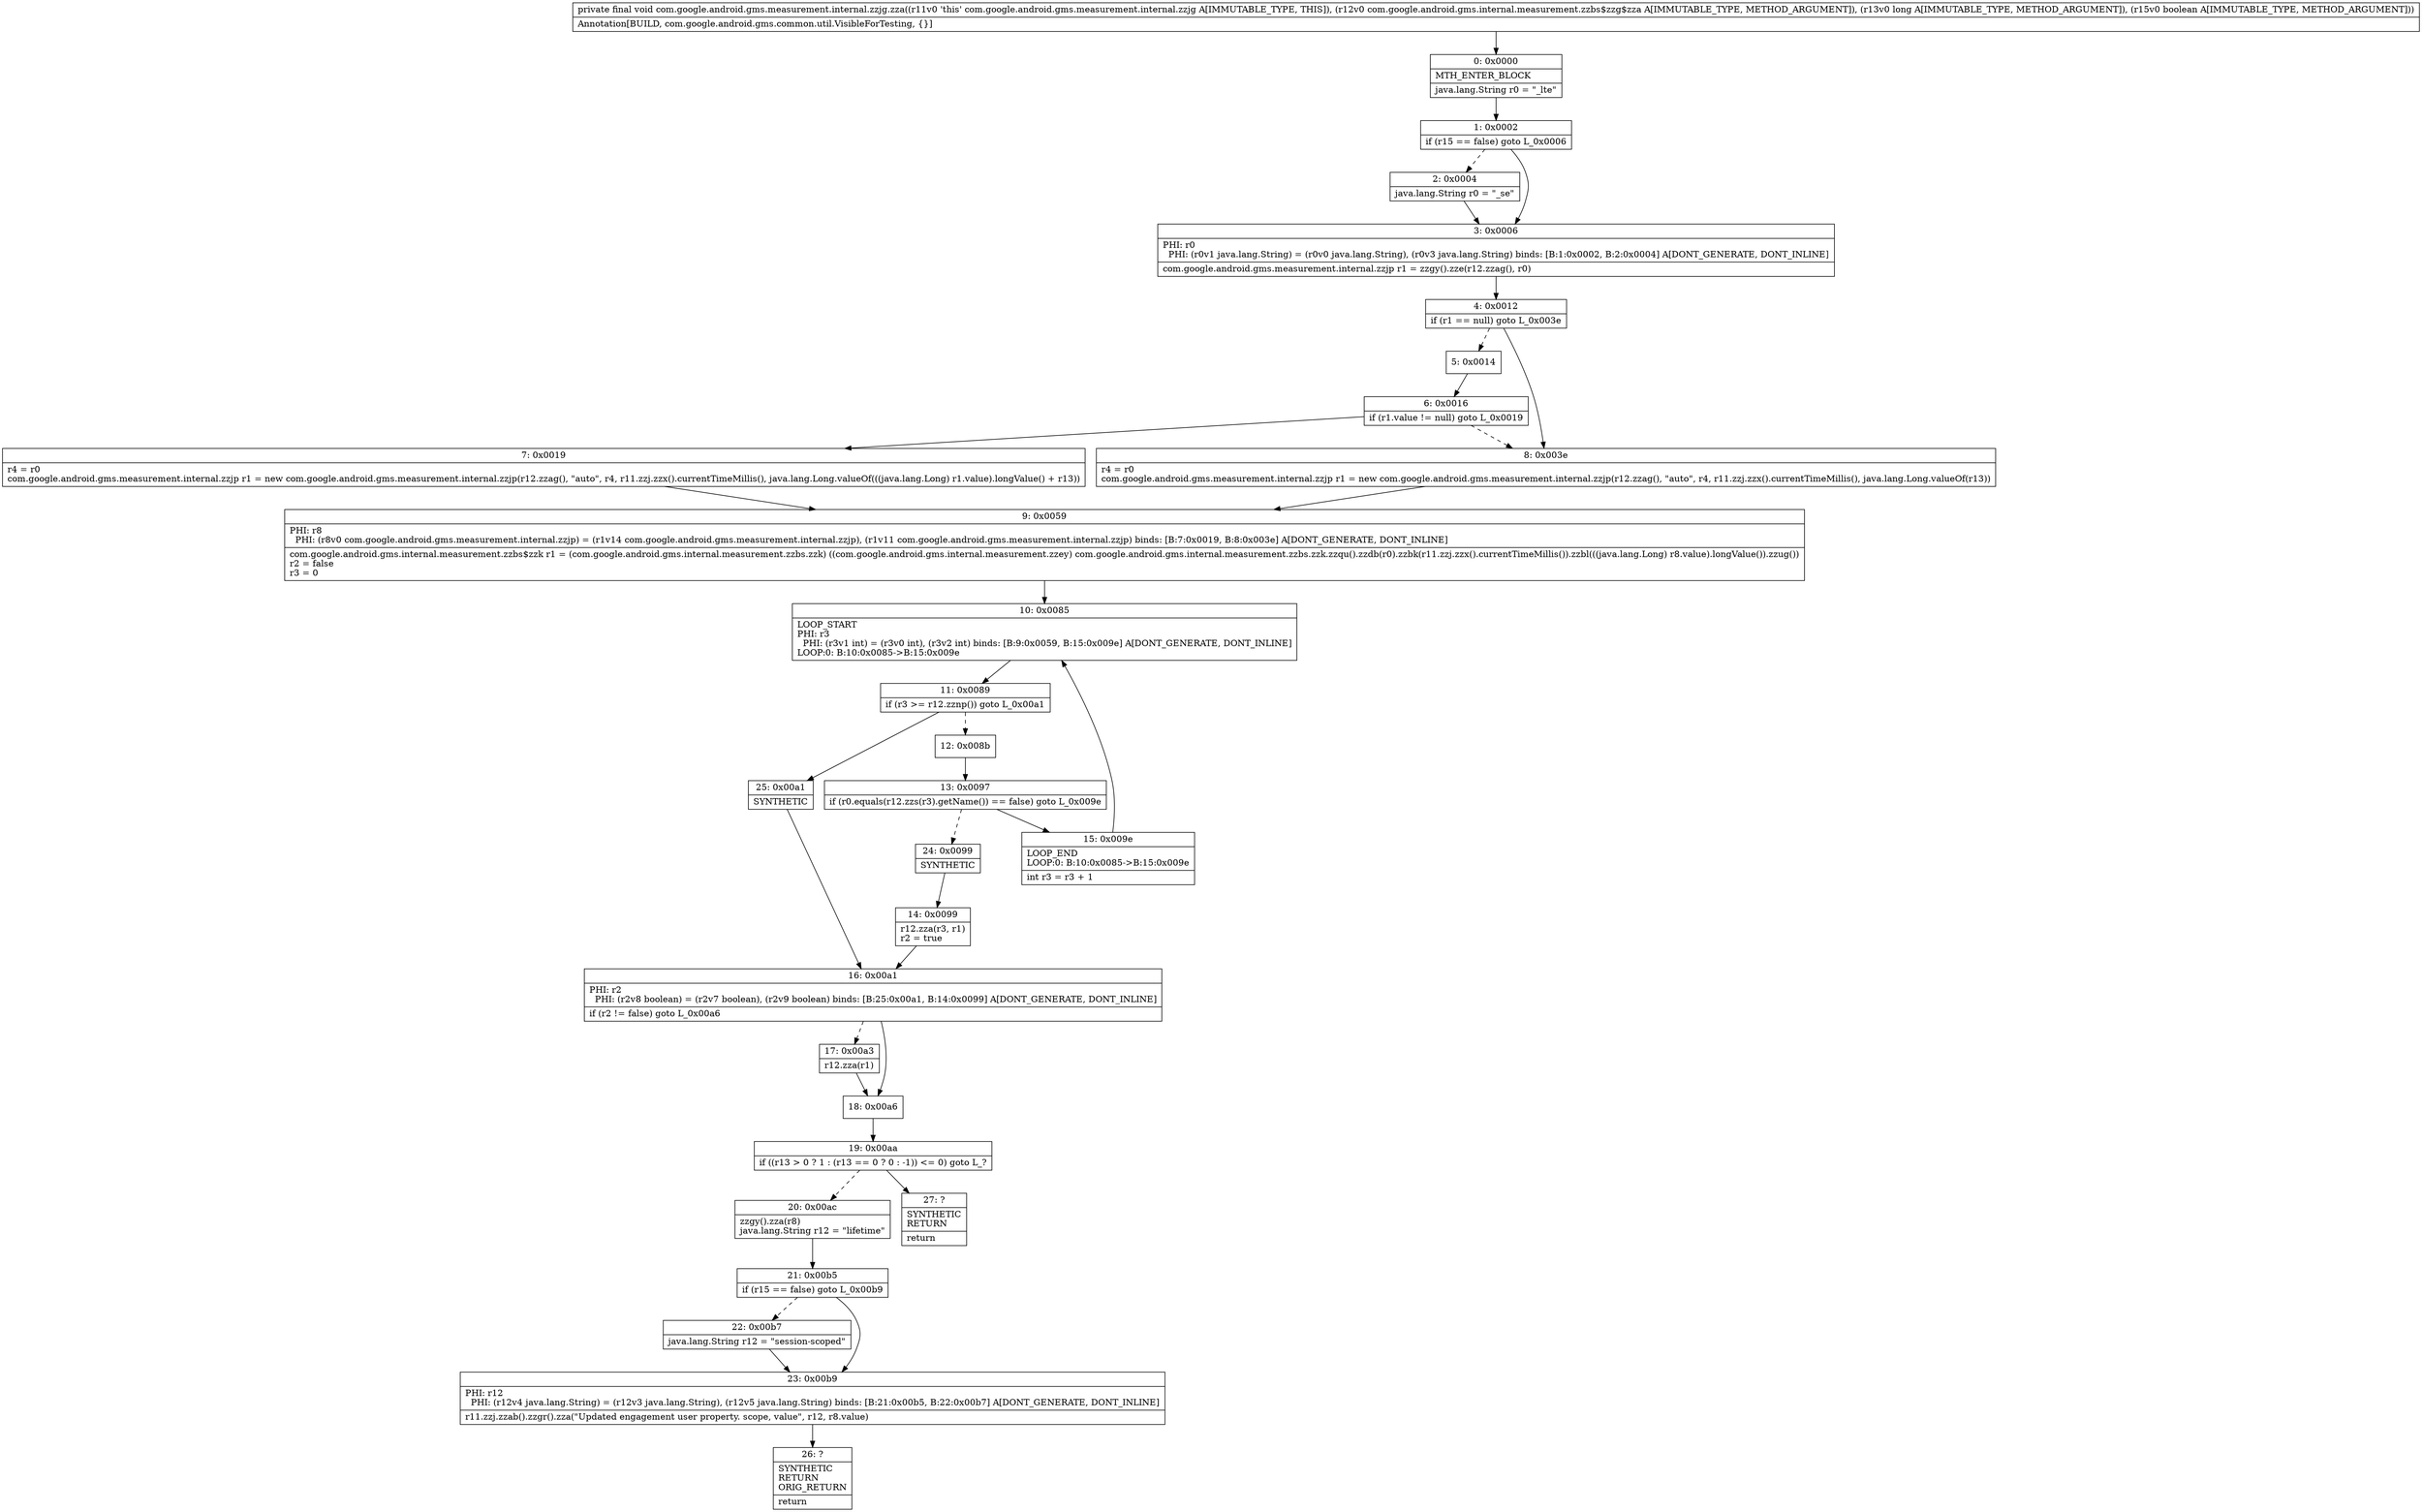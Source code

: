 digraph "CFG forcom.google.android.gms.measurement.internal.zzjg.zza(Lcom\/google\/android\/gms\/internal\/measurement\/zzbs$zzg$zza;JZ)V" {
Node_0 [shape=record,label="{0\:\ 0x0000|MTH_ENTER_BLOCK\l|java.lang.String r0 = \"_lte\"\l}"];
Node_1 [shape=record,label="{1\:\ 0x0002|if (r15 == false) goto L_0x0006\l}"];
Node_2 [shape=record,label="{2\:\ 0x0004|java.lang.String r0 = \"_se\"\l}"];
Node_3 [shape=record,label="{3\:\ 0x0006|PHI: r0 \l  PHI: (r0v1 java.lang.String) = (r0v0 java.lang.String), (r0v3 java.lang.String) binds: [B:1:0x0002, B:2:0x0004] A[DONT_GENERATE, DONT_INLINE]\l|com.google.android.gms.measurement.internal.zzjp r1 = zzgy().zze(r12.zzag(), r0)\l}"];
Node_4 [shape=record,label="{4\:\ 0x0012|if (r1 == null) goto L_0x003e\l}"];
Node_5 [shape=record,label="{5\:\ 0x0014}"];
Node_6 [shape=record,label="{6\:\ 0x0016|if (r1.value != null) goto L_0x0019\l}"];
Node_7 [shape=record,label="{7\:\ 0x0019|r4 = r0\lcom.google.android.gms.measurement.internal.zzjp r1 = new com.google.android.gms.measurement.internal.zzjp(r12.zzag(), \"auto\", r4, r11.zzj.zzx().currentTimeMillis(), java.lang.Long.valueOf(((java.lang.Long) r1.value).longValue() + r13))\l}"];
Node_8 [shape=record,label="{8\:\ 0x003e|r4 = r0\lcom.google.android.gms.measurement.internal.zzjp r1 = new com.google.android.gms.measurement.internal.zzjp(r12.zzag(), \"auto\", r4, r11.zzj.zzx().currentTimeMillis(), java.lang.Long.valueOf(r13))\l}"];
Node_9 [shape=record,label="{9\:\ 0x0059|PHI: r8 \l  PHI: (r8v0 com.google.android.gms.measurement.internal.zzjp) = (r1v14 com.google.android.gms.measurement.internal.zzjp), (r1v11 com.google.android.gms.measurement.internal.zzjp) binds: [B:7:0x0019, B:8:0x003e] A[DONT_GENERATE, DONT_INLINE]\l|com.google.android.gms.internal.measurement.zzbs$zzk r1 = (com.google.android.gms.internal.measurement.zzbs.zzk) ((com.google.android.gms.internal.measurement.zzey) com.google.android.gms.internal.measurement.zzbs.zzk.zzqu().zzdb(r0).zzbk(r11.zzj.zzx().currentTimeMillis()).zzbl(((java.lang.Long) r8.value).longValue()).zzug())\lr2 = false\lr3 = 0\l}"];
Node_10 [shape=record,label="{10\:\ 0x0085|LOOP_START\lPHI: r3 \l  PHI: (r3v1 int) = (r3v0 int), (r3v2 int) binds: [B:9:0x0059, B:15:0x009e] A[DONT_GENERATE, DONT_INLINE]\lLOOP:0: B:10:0x0085\-\>B:15:0x009e\l}"];
Node_11 [shape=record,label="{11\:\ 0x0089|if (r3 \>= r12.zznp()) goto L_0x00a1\l}"];
Node_12 [shape=record,label="{12\:\ 0x008b}"];
Node_13 [shape=record,label="{13\:\ 0x0097|if (r0.equals(r12.zzs(r3).getName()) == false) goto L_0x009e\l}"];
Node_14 [shape=record,label="{14\:\ 0x0099|r12.zza(r3, r1)\lr2 = true\l}"];
Node_15 [shape=record,label="{15\:\ 0x009e|LOOP_END\lLOOP:0: B:10:0x0085\-\>B:15:0x009e\l|int r3 = r3 + 1\l}"];
Node_16 [shape=record,label="{16\:\ 0x00a1|PHI: r2 \l  PHI: (r2v8 boolean) = (r2v7 boolean), (r2v9 boolean) binds: [B:25:0x00a1, B:14:0x0099] A[DONT_GENERATE, DONT_INLINE]\l|if (r2 != false) goto L_0x00a6\l}"];
Node_17 [shape=record,label="{17\:\ 0x00a3|r12.zza(r1)\l}"];
Node_18 [shape=record,label="{18\:\ 0x00a6}"];
Node_19 [shape=record,label="{19\:\ 0x00aa|if ((r13 \> 0 ? 1 : (r13 == 0 ? 0 : \-1)) \<= 0) goto L_?\l}"];
Node_20 [shape=record,label="{20\:\ 0x00ac|zzgy().zza(r8)\ljava.lang.String r12 = \"lifetime\"\l}"];
Node_21 [shape=record,label="{21\:\ 0x00b5|if (r15 == false) goto L_0x00b9\l}"];
Node_22 [shape=record,label="{22\:\ 0x00b7|java.lang.String r12 = \"session\-scoped\"\l}"];
Node_23 [shape=record,label="{23\:\ 0x00b9|PHI: r12 \l  PHI: (r12v4 java.lang.String) = (r12v3 java.lang.String), (r12v5 java.lang.String) binds: [B:21:0x00b5, B:22:0x00b7] A[DONT_GENERATE, DONT_INLINE]\l|r11.zzj.zzab().zzgr().zza(\"Updated engagement user property. scope, value\", r12, r8.value)\l}"];
Node_24 [shape=record,label="{24\:\ 0x0099|SYNTHETIC\l}"];
Node_25 [shape=record,label="{25\:\ 0x00a1|SYNTHETIC\l}"];
Node_26 [shape=record,label="{26\:\ ?|SYNTHETIC\lRETURN\lORIG_RETURN\l|return\l}"];
Node_27 [shape=record,label="{27\:\ ?|SYNTHETIC\lRETURN\l|return\l}"];
MethodNode[shape=record,label="{private final void com.google.android.gms.measurement.internal.zzjg.zza((r11v0 'this' com.google.android.gms.measurement.internal.zzjg A[IMMUTABLE_TYPE, THIS]), (r12v0 com.google.android.gms.internal.measurement.zzbs$zzg$zza A[IMMUTABLE_TYPE, METHOD_ARGUMENT]), (r13v0 long A[IMMUTABLE_TYPE, METHOD_ARGUMENT]), (r15v0 boolean A[IMMUTABLE_TYPE, METHOD_ARGUMENT]))  | Annotation[BUILD, com.google.android.gms.common.util.VisibleForTesting, \{\}]\l}"];
MethodNode -> Node_0;
Node_0 -> Node_1;
Node_1 -> Node_2[style=dashed];
Node_1 -> Node_3;
Node_2 -> Node_3;
Node_3 -> Node_4;
Node_4 -> Node_5[style=dashed];
Node_4 -> Node_8;
Node_5 -> Node_6;
Node_6 -> Node_7;
Node_6 -> Node_8[style=dashed];
Node_7 -> Node_9;
Node_8 -> Node_9;
Node_9 -> Node_10;
Node_10 -> Node_11;
Node_11 -> Node_12[style=dashed];
Node_11 -> Node_25;
Node_12 -> Node_13;
Node_13 -> Node_15;
Node_13 -> Node_24[style=dashed];
Node_14 -> Node_16;
Node_15 -> Node_10;
Node_16 -> Node_17[style=dashed];
Node_16 -> Node_18;
Node_17 -> Node_18;
Node_18 -> Node_19;
Node_19 -> Node_20[style=dashed];
Node_19 -> Node_27;
Node_20 -> Node_21;
Node_21 -> Node_22[style=dashed];
Node_21 -> Node_23;
Node_22 -> Node_23;
Node_23 -> Node_26;
Node_24 -> Node_14;
Node_25 -> Node_16;
}


